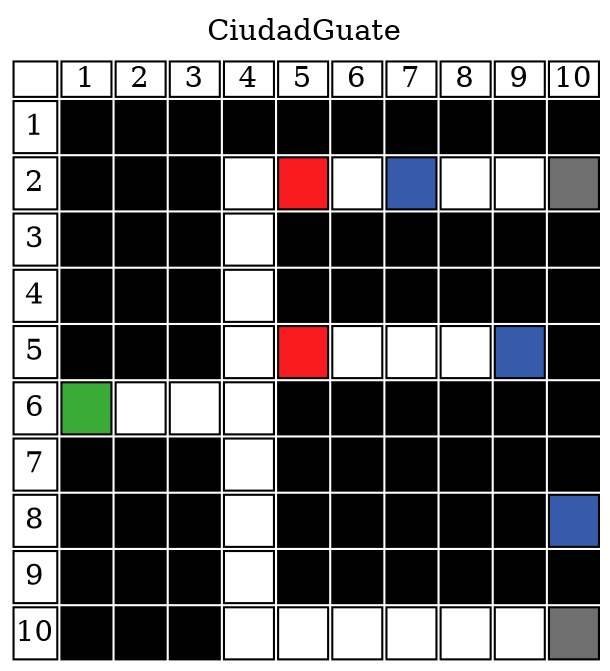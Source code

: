   
                digraph html {
                labelloc="t";
                label="CiudadGuate";
                tabla [shape=none, margin=0, label=<
                <TABLE BORDER="0" CELLBORDER="1" CELLSPACING="2" CELLPADDING="4">
<TR>
<TD CELLPADDING="0.1"></TD>
<TD CELLPADDING="0.1">1</TD>
<TD CELLPADDING="0.1">2</TD>
<TD CELLPADDING="0.1">3</TD>
<TD CELLPADDING="0.1">4</TD>
<TD CELLPADDING="0.1">5</TD>
<TD CELLPADDING="0.1">6</TD>
<TD CELLPADDING="0.1">7</TD>
<TD CELLPADDING="0.1">8</TD>
<TD CELLPADDING="0.1">9</TD>
<TD CELLPADDING="0.1">10</TD>
</TR>
<TR><TD CELLPADDING="0.1">1</TD>
<TD BGCOLOR="black">   </TD>
<TD BGCOLOR="black">   </TD>
<TD BGCOLOR="black">   </TD>
<TD BGCOLOR="black">   </TD>
<TD BGCOLOR="black">   </TD>
<TD BGCOLOR="black">   </TD>
<TD BGCOLOR="black">   </TD>
<TD BGCOLOR="black">   </TD>
<TD BGCOLOR="black">   </TD>
<TD BGCOLOR="black">   </TD>
</TR>
<TR><TD CELLPADDING="0.1">2</TD>
<TD BGCOLOR="black">   </TD>
<TD BGCOLOR="black">   </TD>
<TD BGCOLOR="black">   </TD>
<TD>   </TD>
<TD BGCOLOR="#f71b1f">   </TD>
<TD>   </TD>
<TD BGCOLOR="#375bab">   </TD>
<TD>   </TD>
<TD>   </TD>
<TD BGCOLOR="#706f6f">   </TD>
</TR>
<TR><TD CELLPADDING="0.1">3</TD>
<TD BGCOLOR="black">   </TD>
<TD BGCOLOR="black">   </TD>
<TD BGCOLOR="black">   </TD>
<TD>   </TD>
<TD BGCOLOR="black">   </TD>
<TD BGCOLOR="black">   </TD>
<TD BGCOLOR="black">   </TD>
<TD BGCOLOR="black">   </TD>
<TD BGCOLOR="black">   </TD>
<TD BGCOLOR="black">   </TD>
</TR>
<TR><TD CELLPADDING="0.1">4</TD>
<TD BGCOLOR="black">   </TD>
<TD BGCOLOR="black">   </TD>
<TD BGCOLOR="black">   </TD>
<TD>   </TD>
<TD BGCOLOR="black">   </TD>
<TD BGCOLOR="black">   </TD>
<TD BGCOLOR="black">   </TD>
<TD BGCOLOR="black">   </TD>
<TD BGCOLOR="black">   </TD>
<TD BGCOLOR="black">   </TD>
</TR>
<TR><TD CELLPADDING="0.1">5</TD>
<TD BGCOLOR="black">   </TD>
<TD BGCOLOR="black">   </TD>
<TD BGCOLOR="black">   </TD>
<TD>   </TD>
<TD BGCOLOR="#f71b1f">   </TD>
<TD>   </TD>
<TD>   </TD>
<TD>   </TD>
<TD BGCOLOR="#375bab">   </TD>
<TD BGCOLOR="black">   </TD>
</TR>
<TR><TD CELLPADDING="0.1">6</TD>
<TD BGCOLOR="#3bab37">   </TD>
<TD>   </TD>
<TD>   </TD>
<TD>   </TD>
<TD BGCOLOR="black">   </TD>
<TD BGCOLOR="black">   </TD>
<TD BGCOLOR="black">   </TD>
<TD BGCOLOR="black">   </TD>
<TD BGCOLOR="black">   </TD>
<TD BGCOLOR="black">   </TD>
</TR>
<TR><TD CELLPADDING="0.1">7</TD>
<TD BGCOLOR="black">   </TD>
<TD BGCOLOR="black">   </TD>
<TD BGCOLOR="black">   </TD>
<TD>   </TD>
<TD BGCOLOR="black">   </TD>
<TD BGCOLOR="black">   </TD>
<TD BGCOLOR="black">   </TD>
<TD BGCOLOR="black">   </TD>
<TD BGCOLOR="black">   </TD>
<TD BGCOLOR="black">   </TD>
</TR>
<TR><TD CELLPADDING="0.1">8</TD>
<TD BGCOLOR="black">   </TD>
<TD BGCOLOR="black">   </TD>
<TD BGCOLOR="black">   </TD>
<TD>   </TD>
<TD BGCOLOR="black">   </TD>
<TD BGCOLOR="black">   </TD>
<TD BGCOLOR="black">   </TD>
<TD BGCOLOR="black">   </TD>
<TD BGCOLOR="black">   </TD>
<TD BGCOLOR="#375bab">   </TD>
</TR>
<TR><TD CELLPADDING="0.1">9</TD>
<TD BGCOLOR="black">   </TD>
<TD BGCOLOR="black">   </TD>
<TD BGCOLOR="black">   </TD>
<TD>   </TD>
<TD BGCOLOR="black">   </TD>
<TD BGCOLOR="black">   </TD>
<TD BGCOLOR="black">   </TD>
<TD BGCOLOR="black">   </TD>
<TD BGCOLOR="black">   </TD>
<TD BGCOLOR="black">   </TD>
</TR>
<TR><TD CELLPADDING="0.1">10</TD>
<TD BGCOLOR="black">   </TD>
<TD BGCOLOR="black">   </TD>
<TD BGCOLOR="black">   </TD>
<TD>   </TD>
<TD>   </TD>
<TD>   </TD>
<TD>   </TD>
<TD>   </TD>
<TD>   </TD>
<TD BGCOLOR="#706f6f">   </TD>
</TR>
</TABLE>>];}
